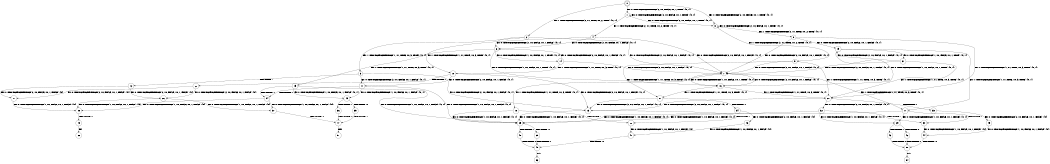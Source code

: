 digraph BCG {
size = "7, 10.5";
center = TRUE;
node [shape = circle];
0 [peripheries = 2];
0 -> 1 [label = "EX !0 !ATOMIC_EXCH_BRANCH (2, +0, FALSE, +0, 1, TRUE) !{0, 1}"];
0 -> 2 [label = "EX !1 !ATOMIC_EXCH_BRANCH (2, +1, TRUE, +0, 2, TRUE) !{0, 1}"];
0 -> 3 [label = "EX !0 !ATOMIC_EXCH_BRANCH (2, +0, FALSE, +0, 1, TRUE) !{0, 1}"];
1 -> 1 [label = "EX !0 !ATOMIC_EXCH_BRANCH (2, +0, FALSE, +0, 1, TRUE) !{0, 1}"];
1 -> 4 [label = "EX !1 !ATOMIC_EXCH_BRANCH (2, +1, TRUE, +0, 2, TRUE) !{0, 1}"];
1 -> 3 [label = "EX !0 !ATOMIC_EXCH_BRANCH (2, +0, FALSE, +0, 1, TRUE) !{0, 1}"];
2 -> 5 [label = "EX !1 !ATOMIC_EXCH_BRANCH (1, +1, TRUE, +0, 3, TRUE) !{0, 1}"];
2 -> 6 [label = "EX !0 !ATOMIC_EXCH_BRANCH (2, +0, FALSE, +0, 1, FALSE) !{0, 1}"];
2 -> 7 [label = "EX !0 !ATOMIC_EXCH_BRANCH (2, +0, FALSE, +0, 1, FALSE) !{0, 1}"];
3 -> 8 [label = "EX !1 !ATOMIC_EXCH_BRANCH (2, +1, TRUE, +0, 2, TRUE) !{0, 1}"];
3 -> 3 [label = "EX !0 !ATOMIC_EXCH_BRANCH (2, +0, FALSE, +0, 1, TRUE) !{0, 1}"];
3 -> 9 [label = "EX !1 !ATOMIC_EXCH_BRANCH (2, +1, TRUE, +0, 2, TRUE) !{0, 1}"];
4 -> 6 [label = "EX !0 !ATOMIC_EXCH_BRANCH (2, +0, FALSE, +0, 1, FALSE) !{0, 1}"];
4 -> 10 [label = "EX !1 !ATOMIC_EXCH_BRANCH (1, +1, TRUE, +0, 3, TRUE) !{0, 1}"];
4 -> 7 [label = "EX !0 !ATOMIC_EXCH_BRANCH (2, +0, FALSE, +0, 1, FALSE) !{0, 1}"];
5 -> 11 [label = "EX !0 !ATOMIC_EXCH_BRANCH (2, +0, FALSE, +0, 1, FALSE) !{0, 1}"];
5 -> 12 [label = "TERMINATE !1"];
5 -> 13 [label = "EX !0 !ATOMIC_EXCH_BRANCH (2, +0, FALSE, +0, 1, FALSE) !{0, 1}"];
6 -> 14 [label = "EX !0 !ATOMIC_EXCH_BRANCH (1, +0, FALSE, +0, 1, TRUE) !{0, 1}"];
6 -> 15 [label = "EX !1 !ATOMIC_EXCH_BRANCH (1, +1, TRUE, +0, 3, TRUE) !{0, 1}"];
6 -> 16 [label = "EX !0 !ATOMIC_EXCH_BRANCH (1, +0, FALSE, +0, 1, TRUE) !{0, 1}"];
7 -> 17 [label = "EX !1 !ATOMIC_EXCH_BRANCH (1, +1, TRUE, +0, 3, TRUE) !{0, 1}"];
7 -> 16 [label = "EX !0 !ATOMIC_EXCH_BRANCH (1, +0, FALSE, +0, 1, TRUE) !{0, 1}"];
7 -> 18 [label = "EX !1 !ATOMIC_EXCH_BRANCH (1, +1, TRUE, +0, 3, TRUE) !{0, 1}"];
8 -> 19 [label = "EX !0 !ATOMIC_EXCH_BRANCH (2, +0, FALSE, +0, 1, FALSE) !{0, 1}"];
8 -> 20 [label = "EX !1 !ATOMIC_EXCH_BRANCH (1, +1, TRUE, +0, 3, TRUE) !{0, 1}"];
8 -> 7 [label = "EX !0 !ATOMIC_EXCH_BRANCH (2, +0, FALSE, +0, 1, FALSE) !{0, 1}"];
9 -> 20 [label = "EX !1 !ATOMIC_EXCH_BRANCH (1, +1, TRUE, +0, 3, TRUE) !{0, 1}"];
9 -> 7 [label = "EX !0 !ATOMIC_EXCH_BRANCH (2, +0, FALSE, +0, 1, FALSE) !{0, 1}"];
9 -> 21 [label = "EX !1 !ATOMIC_EXCH_BRANCH (1, +1, TRUE, +0, 3, TRUE) !{0, 1}"];
10 -> 11 [label = "EX !0 !ATOMIC_EXCH_BRANCH (2, +0, FALSE, +0, 1, FALSE) !{0, 1}"];
10 -> 22 [label = "TERMINATE !1"];
10 -> 13 [label = "EX !0 !ATOMIC_EXCH_BRANCH (2, +0, FALSE, +0, 1, FALSE) !{0, 1}"];
11 -> 23 [label = "EX !0 !ATOMIC_EXCH_BRANCH (1, +0, FALSE, +0, 1, FALSE) !{0, 1}"];
11 -> 24 [label = "TERMINATE !1"];
11 -> 25 [label = "EX !0 !ATOMIC_EXCH_BRANCH (1, +0, FALSE, +0, 1, FALSE) !{0, 1}"];
12 -> 26 [label = "EX !0 !ATOMIC_EXCH_BRANCH (2, +0, FALSE, +0, 1, FALSE) !{0}"];
12 -> 27 [label = "EX !0 !ATOMIC_EXCH_BRANCH (2, +0, FALSE, +0, 1, FALSE) !{0}"];
13 -> 25 [label = "EX !0 !ATOMIC_EXCH_BRANCH (1, +0, FALSE, +0, 1, FALSE) !{0, 1}"];
13 -> 28 [label = "TERMINATE !1"];
14 -> 6 [label = "EX !0 !ATOMIC_EXCH_BRANCH (2, +0, FALSE, +0, 1, FALSE) !{0, 1}"];
14 -> 10 [label = "EX !1 !ATOMIC_EXCH_BRANCH (1, +1, TRUE, +0, 3, TRUE) !{0, 1}"];
14 -> 7 [label = "EX !0 !ATOMIC_EXCH_BRANCH (2, +0, FALSE, +0, 1, FALSE) !{0, 1}"];
15 -> 23 [label = "EX !0 !ATOMIC_EXCH_BRANCH (1, +0, FALSE, +0, 1, FALSE) !{0, 1}"];
15 -> 24 [label = "TERMINATE !1"];
15 -> 25 [label = "EX !0 !ATOMIC_EXCH_BRANCH (1, +0, FALSE, +0, 1, FALSE) !{0, 1}"];
16 -> 20 [label = "EX !1 !ATOMIC_EXCH_BRANCH (1, +1, TRUE, +0, 3, TRUE) !{0, 1}"];
16 -> 7 [label = "EX !0 !ATOMIC_EXCH_BRANCH (2, +0, FALSE, +0, 1, FALSE) !{0, 1}"];
16 -> 21 [label = "EX !1 !ATOMIC_EXCH_BRANCH (1, +1, TRUE, +0, 3, TRUE) !{0, 1}"];
17 -> 29 [label = "EX !0 !ATOMIC_EXCH_BRANCH (1, +0, FALSE, +0, 1, FALSE) !{0, 1}"];
17 -> 30 [label = "TERMINATE !1"];
17 -> 25 [label = "EX !0 !ATOMIC_EXCH_BRANCH (1, +0, FALSE, +0, 1, FALSE) !{0, 1}"];
18 -> 25 [label = "EX !0 !ATOMIC_EXCH_BRANCH (1, +0, FALSE, +0, 1, FALSE) !{0, 1}"];
18 -> 28 [label = "TERMINATE !1"];
19 -> 31 [label = "EX !0 !ATOMIC_EXCH_BRANCH (1, +0, FALSE, +0, 1, TRUE) !{0, 1}"];
19 -> 17 [label = "EX !1 !ATOMIC_EXCH_BRANCH (1, +1, TRUE, +0, 3, TRUE) !{0, 1}"];
19 -> 16 [label = "EX !0 !ATOMIC_EXCH_BRANCH (1, +0, FALSE, +0, 1, TRUE) !{0, 1}"];
20 -> 32 [label = "EX !0 !ATOMIC_EXCH_BRANCH (2, +0, FALSE, +0, 1, FALSE) !{0, 1}"];
20 -> 33 [label = "TERMINATE !1"];
20 -> 13 [label = "EX !0 !ATOMIC_EXCH_BRANCH (2, +0, FALSE, +0, 1, FALSE) !{0, 1}"];
21 -> 13 [label = "EX !0 !ATOMIC_EXCH_BRANCH (2, +0, FALSE, +0, 1, FALSE) !{0, 1}"];
21 -> 34 [label = "TERMINATE !1"];
22 -> 26 [label = "EX !0 !ATOMIC_EXCH_BRANCH (2, +0, FALSE, +0, 1, FALSE) !{0}"];
22 -> 27 [label = "EX !0 !ATOMIC_EXCH_BRANCH (2, +0, FALSE, +0, 1, FALSE) !{0}"];
23 -> 35 [label = "TERMINATE !0"];
23 -> 36 [label = "TERMINATE !1"];
24 -> 37 [label = "EX !0 !ATOMIC_EXCH_BRANCH (1, +0, FALSE, +0, 1, FALSE) !{0}"];
24 -> 38 [label = "EX !0 !ATOMIC_EXCH_BRANCH (1, +0, FALSE, +0, 1, FALSE) !{0}"];
25 -> 39 [label = "TERMINATE !0"];
25 -> 40 [label = "TERMINATE !1"];
26 -> 37 [label = "EX !0 !ATOMIC_EXCH_BRANCH (1, +0, FALSE, +0, 1, FALSE) !{0}"];
26 -> 38 [label = "EX !0 !ATOMIC_EXCH_BRANCH (1, +0, FALSE, +0, 1, FALSE) !{0}"];
27 -> 38 [label = "EX !0 !ATOMIC_EXCH_BRANCH (1, +0, FALSE, +0, 1, FALSE) !{0}"];
28 -> 41 [label = "EX !0 !ATOMIC_EXCH_BRANCH (1, +0, FALSE, +0, 1, FALSE) !{0}"];
29 -> 42 [label = "TERMINATE !0"];
29 -> 43 [label = "TERMINATE !1"];
30 -> 44 [label = "EX !0 !ATOMIC_EXCH_BRANCH (1, +0, FALSE, +0, 1, FALSE) !{0}"];
31 -> 19 [label = "EX !0 !ATOMIC_EXCH_BRANCH (2, +0, FALSE, +0, 1, FALSE) !{0, 1}"];
31 -> 20 [label = "EX !1 !ATOMIC_EXCH_BRANCH (1, +1, TRUE, +0, 3, TRUE) !{0, 1}"];
31 -> 7 [label = "EX !0 !ATOMIC_EXCH_BRANCH (2, +0, FALSE, +0, 1, FALSE) !{0, 1}"];
32 -> 29 [label = "EX !0 !ATOMIC_EXCH_BRANCH (1, +0, FALSE, +0, 1, FALSE) !{0, 1}"];
32 -> 30 [label = "TERMINATE !1"];
32 -> 25 [label = "EX !0 !ATOMIC_EXCH_BRANCH (1, +0, FALSE, +0, 1, FALSE) !{0, 1}"];
33 -> 45 [label = "EX !0 !ATOMIC_EXCH_BRANCH (2, +0, FALSE, +0, 1, FALSE) !{0}"];
34 -> 46 [label = "EX !0 !ATOMIC_EXCH_BRANCH (2, +0, FALSE, +0, 1, FALSE) !{0}"];
35 -> 47 [label = "TERMINATE !1"];
36 -> 47 [label = "TERMINATE !0"];
37 -> 47 [label = "TERMINATE !0"];
38 -> 48 [label = "TERMINATE !0"];
39 -> 49 [label = "TERMINATE !1"];
40 -> 49 [label = "TERMINATE !0"];
41 -> 49 [label = "TERMINATE !0"];
42 -> 50 [label = "TERMINATE !1"];
43 -> 50 [label = "TERMINATE !0"];
44 -> 50 [label = "TERMINATE !0"];
45 -> 44 [label = "EX !0 !ATOMIC_EXCH_BRANCH (1, +0, FALSE, +0, 1, FALSE) !{0}"];
46 -> 41 [label = "EX !0 !ATOMIC_EXCH_BRANCH (1, +0, FALSE, +0, 1, FALSE) !{0}"];
47 -> 51 [label = "exit"];
48 -> 52 [label = "exit"];
49 -> 53 [label = "exit"];
50 -> 54 [label = "exit"];
}
